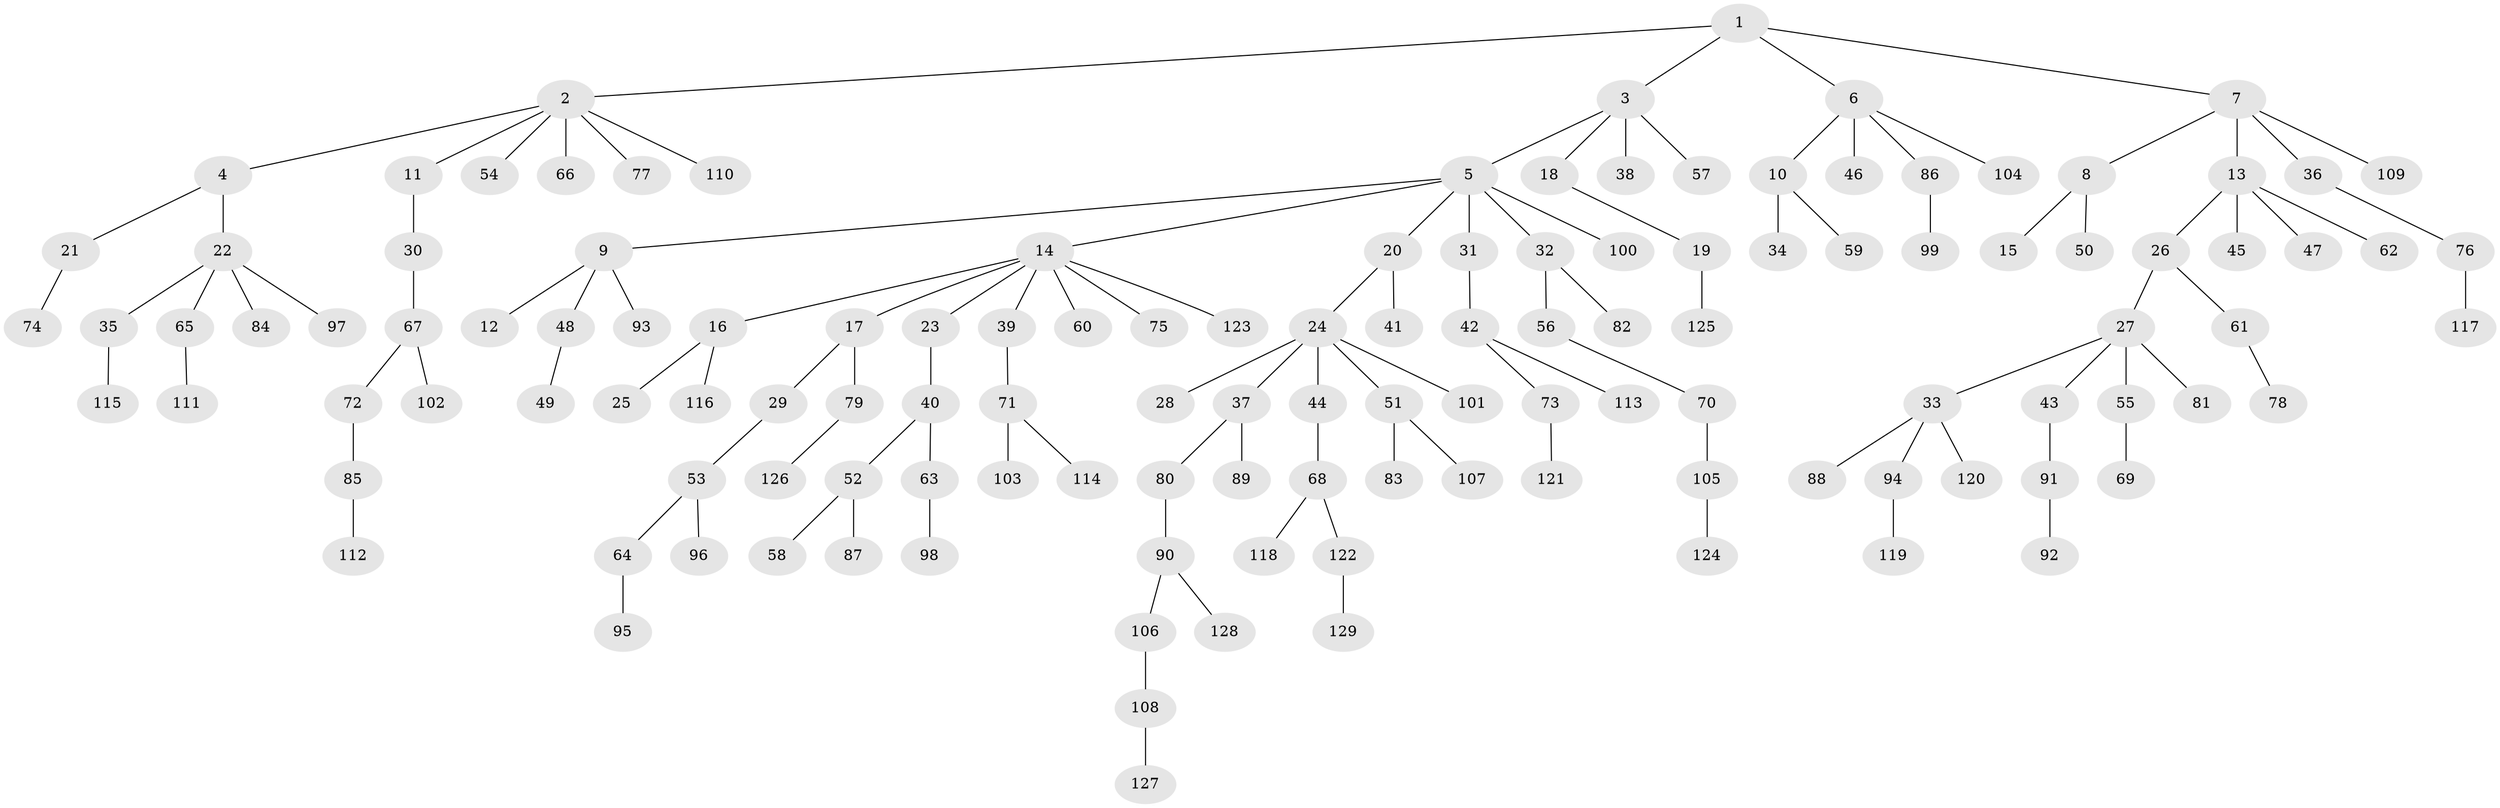 // Generated by graph-tools (version 1.1) at 2025/50/03/09/25 03:50:25]
// undirected, 129 vertices, 128 edges
graph export_dot {
graph [start="1"]
  node [color=gray90,style=filled];
  1;
  2;
  3;
  4;
  5;
  6;
  7;
  8;
  9;
  10;
  11;
  12;
  13;
  14;
  15;
  16;
  17;
  18;
  19;
  20;
  21;
  22;
  23;
  24;
  25;
  26;
  27;
  28;
  29;
  30;
  31;
  32;
  33;
  34;
  35;
  36;
  37;
  38;
  39;
  40;
  41;
  42;
  43;
  44;
  45;
  46;
  47;
  48;
  49;
  50;
  51;
  52;
  53;
  54;
  55;
  56;
  57;
  58;
  59;
  60;
  61;
  62;
  63;
  64;
  65;
  66;
  67;
  68;
  69;
  70;
  71;
  72;
  73;
  74;
  75;
  76;
  77;
  78;
  79;
  80;
  81;
  82;
  83;
  84;
  85;
  86;
  87;
  88;
  89;
  90;
  91;
  92;
  93;
  94;
  95;
  96;
  97;
  98;
  99;
  100;
  101;
  102;
  103;
  104;
  105;
  106;
  107;
  108;
  109;
  110;
  111;
  112;
  113;
  114;
  115;
  116;
  117;
  118;
  119;
  120;
  121;
  122;
  123;
  124;
  125;
  126;
  127;
  128;
  129;
  1 -- 2;
  1 -- 3;
  1 -- 6;
  1 -- 7;
  2 -- 4;
  2 -- 11;
  2 -- 54;
  2 -- 66;
  2 -- 77;
  2 -- 110;
  3 -- 5;
  3 -- 18;
  3 -- 38;
  3 -- 57;
  4 -- 21;
  4 -- 22;
  5 -- 9;
  5 -- 14;
  5 -- 20;
  5 -- 31;
  5 -- 32;
  5 -- 100;
  6 -- 10;
  6 -- 46;
  6 -- 86;
  6 -- 104;
  7 -- 8;
  7 -- 13;
  7 -- 36;
  7 -- 109;
  8 -- 15;
  8 -- 50;
  9 -- 12;
  9 -- 48;
  9 -- 93;
  10 -- 34;
  10 -- 59;
  11 -- 30;
  13 -- 26;
  13 -- 45;
  13 -- 47;
  13 -- 62;
  14 -- 16;
  14 -- 17;
  14 -- 23;
  14 -- 39;
  14 -- 60;
  14 -- 75;
  14 -- 123;
  16 -- 25;
  16 -- 116;
  17 -- 29;
  17 -- 79;
  18 -- 19;
  19 -- 125;
  20 -- 24;
  20 -- 41;
  21 -- 74;
  22 -- 35;
  22 -- 65;
  22 -- 84;
  22 -- 97;
  23 -- 40;
  24 -- 28;
  24 -- 37;
  24 -- 44;
  24 -- 51;
  24 -- 101;
  26 -- 27;
  26 -- 61;
  27 -- 33;
  27 -- 43;
  27 -- 55;
  27 -- 81;
  29 -- 53;
  30 -- 67;
  31 -- 42;
  32 -- 56;
  32 -- 82;
  33 -- 88;
  33 -- 94;
  33 -- 120;
  35 -- 115;
  36 -- 76;
  37 -- 80;
  37 -- 89;
  39 -- 71;
  40 -- 52;
  40 -- 63;
  42 -- 73;
  42 -- 113;
  43 -- 91;
  44 -- 68;
  48 -- 49;
  51 -- 83;
  51 -- 107;
  52 -- 58;
  52 -- 87;
  53 -- 64;
  53 -- 96;
  55 -- 69;
  56 -- 70;
  61 -- 78;
  63 -- 98;
  64 -- 95;
  65 -- 111;
  67 -- 72;
  67 -- 102;
  68 -- 118;
  68 -- 122;
  70 -- 105;
  71 -- 103;
  71 -- 114;
  72 -- 85;
  73 -- 121;
  76 -- 117;
  79 -- 126;
  80 -- 90;
  85 -- 112;
  86 -- 99;
  90 -- 106;
  90 -- 128;
  91 -- 92;
  94 -- 119;
  105 -- 124;
  106 -- 108;
  108 -- 127;
  122 -- 129;
}
